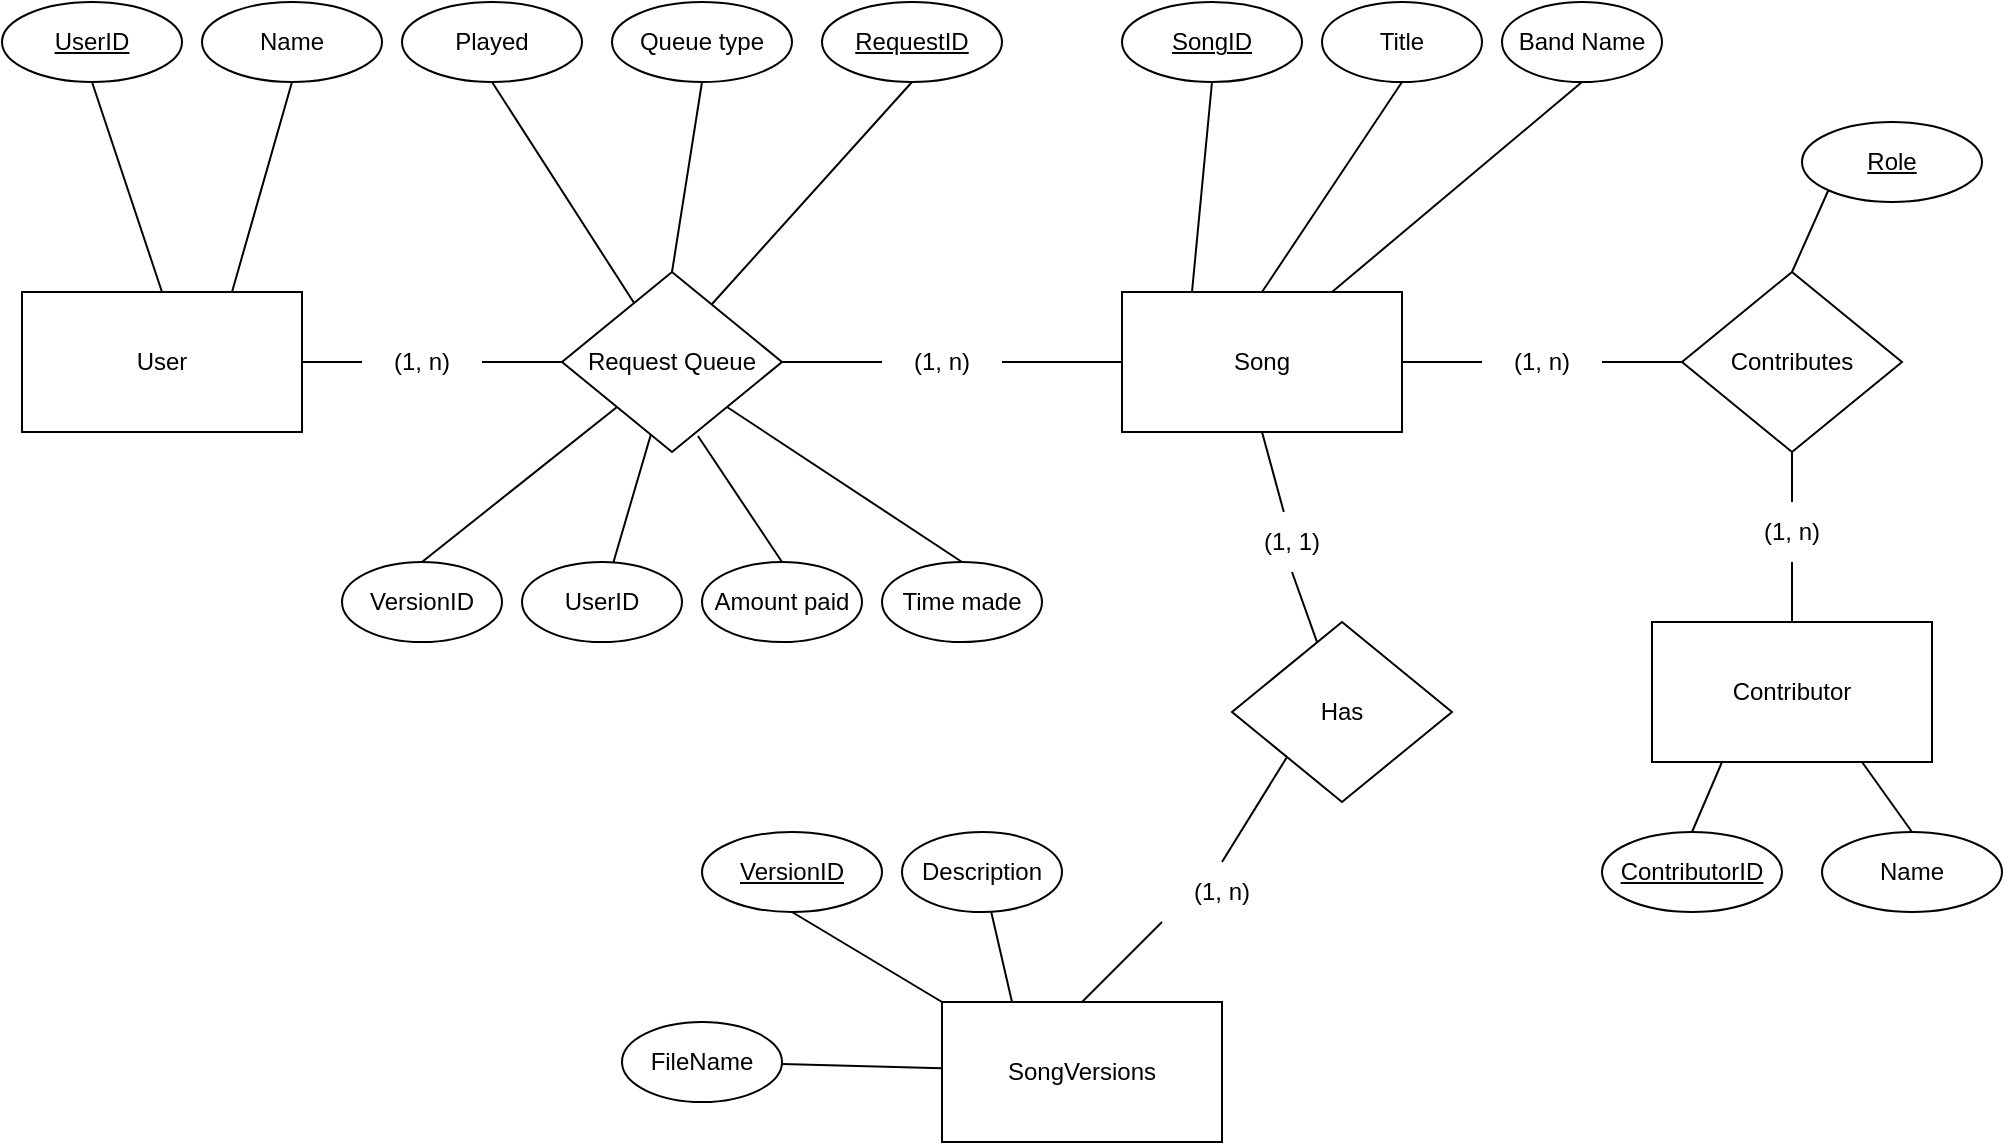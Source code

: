 <mxfile version="21.1.5" type="device">
  <diagram name="Page-1" id="jLnL63d28ECAaQiL935l">
    <mxGraphModel dx="1434" dy="821" grid="1" gridSize="10" guides="1" tooltips="1" connect="1" arrows="1" fold="1" page="1" pageScale="1" pageWidth="1100" pageHeight="850" math="0" shadow="0">
      <root>
        <mxCell id="0" />
        <mxCell id="1" parent="0" />
        <mxCell id="pWWXd3AjgrICyKJDim29-2" value="User" style="rounded=0;whiteSpace=wrap;html=1;" parent="1" vertex="1">
          <mxGeometry x="40" y="225" width="140" height="70" as="geometry" />
        </mxCell>
        <mxCell id="MMDmdCO0N-zPLMwiTdqs-8" style="rounded=0;orthogonalLoop=1;jettySize=auto;html=1;exitX=0.5;exitY=0;exitDx=0;exitDy=0;entryX=0.5;entryY=1;entryDx=0;entryDy=0;endArrow=none;endFill=0;" parent="1" source="pWWXd3AjgrICyKJDim29-3" target="MMDmdCO0N-zPLMwiTdqs-7" edge="1">
          <mxGeometry relative="1" as="geometry" />
        </mxCell>
        <mxCell id="pWWXd3AjgrICyKJDim29-3" value="Song" style="rounded=0;whiteSpace=wrap;html=1;" parent="1" vertex="1">
          <mxGeometry x="590" y="225" width="140" height="70" as="geometry" />
        </mxCell>
        <mxCell id="pWWXd3AjgrICyKJDim29-4" value="Request Queue" style="rhombus;whiteSpace=wrap;html=1;" parent="1" vertex="1">
          <mxGeometry x="310" y="215" width="110" height="90" as="geometry" />
        </mxCell>
        <mxCell id="pWWXd3AjgrICyKJDim29-5" value="" style="endArrow=none;html=1;rounded=0;exitX=0;exitY=0.5;exitDx=0;exitDy=0;entryX=1;entryY=0.5;entryDx=0;entryDy=0;" parent="1" source="pWWXd3AjgrICyKJDim29-37" target="pWWXd3AjgrICyKJDim29-2" edge="1">
          <mxGeometry width="50" height="50" relative="1" as="geometry">
            <mxPoint x="440" y="150" as="sourcePoint" />
            <mxPoint x="490" y="100" as="targetPoint" />
          </mxGeometry>
        </mxCell>
        <mxCell id="pWWXd3AjgrICyKJDim29-6" value="" style="endArrow=none;html=1;rounded=0;exitX=1;exitY=0.5;exitDx=0;exitDy=0;entryX=0;entryY=0.5;entryDx=0;entryDy=0;" parent="1" source="pWWXd3AjgrICyKJDim29-38" target="pWWXd3AjgrICyKJDim29-3" edge="1">
          <mxGeometry width="50" height="50" relative="1" as="geometry">
            <mxPoint x="660" y="90" as="sourcePoint" />
            <mxPoint x="710" y="40" as="targetPoint" />
          </mxGeometry>
        </mxCell>
        <mxCell id="pWWXd3AjgrICyKJDim29-7" value="&lt;u&gt;UserID&lt;/u&gt;" style="ellipse;whiteSpace=wrap;html=1;" parent="1" vertex="1">
          <mxGeometry x="30" y="80" width="90" height="40" as="geometry" />
        </mxCell>
        <mxCell id="pWWXd3AjgrICyKJDim29-8" value="Name" style="ellipse;whiteSpace=wrap;html=1;" parent="1" vertex="1">
          <mxGeometry x="130" y="80" width="90" height="40" as="geometry" />
        </mxCell>
        <mxCell id="pWWXd3AjgrICyKJDim29-9" value="" style="endArrow=none;html=1;rounded=0;exitX=0.5;exitY=0;exitDx=0;exitDy=0;entryX=0.5;entryY=1;entryDx=0;entryDy=0;" parent="1" source="pWWXd3AjgrICyKJDim29-2" target="pWWXd3AjgrICyKJDim29-7" edge="1">
          <mxGeometry width="50" height="50" relative="1" as="geometry">
            <mxPoint x="440" y="60" as="sourcePoint" />
            <mxPoint x="490" y="10" as="targetPoint" />
          </mxGeometry>
        </mxCell>
        <mxCell id="pWWXd3AjgrICyKJDim29-10" value="" style="endArrow=none;html=1;rounded=0;exitX=0.75;exitY=0;exitDx=0;exitDy=0;entryX=0.5;entryY=1;entryDx=0;entryDy=0;" parent="1" source="pWWXd3AjgrICyKJDim29-2" target="pWWXd3AjgrICyKJDim29-8" edge="1">
          <mxGeometry width="50" height="50" relative="1" as="geometry">
            <mxPoint x="520" y="10" as="sourcePoint" />
            <mxPoint x="570" y="2" as="targetPoint" />
          </mxGeometry>
        </mxCell>
        <mxCell id="pWWXd3AjgrICyKJDim29-11" value="&lt;u&gt;SongID&lt;/u&gt;" style="ellipse;whiteSpace=wrap;html=1;" parent="1" vertex="1">
          <mxGeometry x="590" y="80" width="90" height="40" as="geometry" />
        </mxCell>
        <mxCell id="pWWXd3AjgrICyKJDim29-12" value="" style="endArrow=none;html=1;rounded=0;exitX=0.25;exitY=0;exitDx=0;exitDy=0;entryX=0.5;entryY=1;entryDx=0;entryDy=0;" parent="1" source="pWWXd3AjgrICyKJDim29-3" target="pWWXd3AjgrICyKJDim29-11" edge="1">
          <mxGeometry width="50" height="50" relative="1" as="geometry">
            <mxPoint x="660" y="210" as="sourcePoint" />
            <mxPoint x="710" y="160" as="targetPoint" />
          </mxGeometry>
        </mxCell>
        <mxCell id="pWWXd3AjgrICyKJDim29-13" value="&lt;u&gt;RequestID&lt;/u&gt;" style="ellipse;whiteSpace=wrap;html=1;" parent="1" vertex="1">
          <mxGeometry x="440" y="80" width="90" height="40" as="geometry" />
        </mxCell>
        <mxCell id="pWWXd3AjgrICyKJDim29-14" value="Queue type" style="ellipse;whiteSpace=wrap;html=1;" parent="1" vertex="1">
          <mxGeometry x="335" y="80" width="90" height="40" as="geometry" />
        </mxCell>
        <mxCell id="pWWXd3AjgrICyKJDim29-15" value="Played" style="ellipse;whiteSpace=wrap;html=1;" parent="1" vertex="1">
          <mxGeometry x="230" y="80" width="90" height="40" as="geometry" />
        </mxCell>
        <mxCell id="pWWXd3AjgrICyKJDim29-16" value="" style="endArrow=none;html=1;rounded=0;exitX=0.682;exitY=0.178;exitDx=0;exitDy=0;entryX=0.5;entryY=1;entryDx=0;entryDy=0;exitPerimeter=0;" parent="1" source="pWWXd3AjgrICyKJDim29-4" target="pWWXd3AjgrICyKJDim29-13" edge="1">
          <mxGeometry width="50" height="50" relative="1" as="geometry">
            <mxPoint x="440" y="190" as="sourcePoint" />
            <mxPoint x="490" y="140" as="targetPoint" />
          </mxGeometry>
        </mxCell>
        <mxCell id="pWWXd3AjgrICyKJDim29-18" value="" style="endArrow=none;html=1;rounded=0;entryX=0.5;entryY=1;entryDx=0;entryDy=0;exitX=0.5;exitY=0;exitDx=0;exitDy=0;" parent="1" source="pWWXd3AjgrICyKJDim29-4" target="pWWXd3AjgrICyKJDim29-14" edge="1">
          <mxGeometry width="50" height="50" relative="1" as="geometry">
            <mxPoint x="355" y="220" as="sourcePoint" />
            <mxPoint x="490" y="140" as="targetPoint" />
          </mxGeometry>
        </mxCell>
        <mxCell id="pWWXd3AjgrICyKJDim29-19" value="" style="endArrow=none;html=1;rounded=0;entryX=0.5;entryY=1;entryDx=0;entryDy=0;" parent="1" source="pWWXd3AjgrICyKJDim29-4" target="pWWXd3AjgrICyKJDim29-15" edge="1">
          <mxGeometry width="50" height="50" relative="1" as="geometry">
            <mxPoint x="350" y="220" as="sourcePoint" />
            <mxPoint x="490" y="140" as="targetPoint" />
          </mxGeometry>
        </mxCell>
        <mxCell id="pWWXd3AjgrICyKJDim29-20" value="SongVersions" style="rounded=0;whiteSpace=wrap;html=1;" parent="1" vertex="1">
          <mxGeometry x="500" y="580" width="140" height="70" as="geometry" />
        </mxCell>
        <mxCell id="pWWXd3AjgrICyKJDim29-21" value="Contributor" style="rounded=0;whiteSpace=wrap;html=1;" parent="1" vertex="1">
          <mxGeometry x="855" y="390" width="140" height="70" as="geometry" />
        </mxCell>
        <mxCell id="pWWXd3AjgrICyKJDim29-22" value="Has" style="rhombus;whiteSpace=wrap;html=1;" parent="1" vertex="1">
          <mxGeometry x="645" y="390" width="110" height="90" as="geometry" />
        </mxCell>
        <mxCell id="pWWXd3AjgrICyKJDim29-23" value="" style="endArrow=none;html=1;rounded=0;exitX=0.5;exitY=1;exitDx=0;exitDy=0;" parent="1" source="pWWXd3AjgrICyKJDim29-39" target="pWWXd3AjgrICyKJDim29-22" edge="1">
          <mxGeometry width="50" height="50" relative="1" as="geometry">
            <mxPoint x="660" y="320" as="sourcePoint" />
            <mxPoint x="710" y="270" as="targetPoint" />
          </mxGeometry>
        </mxCell>
        <mxCell id="pWWXd3AjgrICyKJDim29-24" value="" style="endArrow=none;html=1;rounded=0;entryX=0.5;entryY=0;entryDx=0;entryDy=0;exitX=0;exitY=1;exitDx=0;exitDy=0;" parent="1" source="pWWXd3AjgrICyKJDim29-40" target="pWWXd3AjgrICyKJDim29-20" edge="1">
          <mxGeometry width="50" height="50" relative="1" as="geometry">
            <mxPoint x="660" y="320" as="sourcePoint" />
            <mxPoint x="710" y="270" as="targetPoint" />
          </mxGeometry>
        </mxCell>
        <mxCell id="pWWXd3AjgrICyKJDim29-25" value="Contributes" style="rhombus;whiteSpace=wrap;html=1;" parent="1" vertex="1">
          <mxGeometry x="870" y="215" width="110" height="90" as="geometry" />
        </mxCell>
        <mxCell id="pWWXd3AjgrICyKJDim29-26" value="" style="endArrow=none;html=1;rounded=0;entryX=0;entryY=0.5;entryDx=0;entryDy=0;exitX=1;exitY=0.5;exitDx=0;exitDy=0;" parent="1" source="pWWXd3AjgrICyKJDim29-42" target="pWWXd3AjgrICyKJDim29-25" edge="1">
          <mxGeometry width="50" height="50" relative="1" as="geometry">
            <mxPoint x="865" y="240" as="sourcePoint" />
            <mxPoint x="790" y="150" as="targetPoint" />
          </mxGeometry>
        </mxCell>
        <mxCell id="pWWXd3AjgrICyKJDim29-27" value="" style="endArrow=none;html=1;rounded=0;entryX=0.5;entryY=1;entryDx=0;entryDy=0;exitX=0.5;exitY=0;exitDx=0;exitDy=0;" parent="1" source="pWWXd3AjgrICyKJDim29-41" target="pWWXd3AjgrICyKJDim29-25" edge="1">
          <mxGeometry width="50" height="50" relative="1" as="geometry">
            <mxPoint x="760" y="250" as="sourcePoint" />
            <mxPoint x="790" y="190" as="targetPoint" />
          </mxGeometry>
        </mxCell>
        <mxCell id="pWWXd3AjgrICyKJDim29-28" value="&lt;u&gt;VersionID&lt;/u&gt;" style="ellipse;whiteSpace=wrap;html=1;" parent="1" vertex="1">
          <mxGeometry x="380" y="495" width="90" height="40" as="geometry" />
        </mxCell>
        <mxCell id="pWWXd3AjgrICyKJDim29-29" value="&lt;u&gt;ContributorID&lt;/u&gt;" style="ellipse;whiteSpace=wrap;html=1;" parent="1" vertex="1">
          <mxGeometry x="830" y="495" width="90" height="40" as="geometry" />
        </mxCell>
        <mxCell id="pWWXd3AjgrICyKJDim29-31" value="" style="endArrow=none;html=1;rounded=0;entryX=0;entryY=0;entryDx=0;entryDy=0;exitX=0.5;exitY=1;exitDx=0;exitDy=0;" parent="1" source="pWWXd3AjgrICyKJDim29-28" target="pWWXd3AjgrICyKJDim29-20" edge="1">
          <mxGeometry width="50" height="50" relative="1" as="geometry">
            <mxPoint x="660" y="480" as="sourcePoint" />
            <mxPoint x="710" y="430" as="targetPoint" />
          </mxGeometry>
        </mxCell>
        <mxCell id="pWWXd3AjgrICyKJDim29-32" value="" style="endArrow=none;html=1;rounded=0;entryX=0.25;entryY=1;entryDx=0;entryDy=0;exitX=0.5;exitY=0;exitDx=0;exitDy=0;" parent="1" source="pWWXd3AjgrICyKJDim29-29" target="pWWXd3AjgrICyKJDim29-21" edge="1">
          <mxGeometry width="50" height="50" relative="1" as="geometry">
            <mxPoint x="770" y="380" as="sourcePoint" />
            <mxPoint x="820" y="330" as="targetPoint" />
          </mxGeometry>
        </mxCell>
        <mxCell id="pWWXd3AjgrICyKJDim29-33" value="Name" style="ellipse;whiteSpace=wrap;html=1;" parent="1" vertex="1">
          <mxGeometry x="940" y="495" width="90" height="40" as="geometry" />
        </mxCell>
        <mxCell id="pWWXd3AjgrICyKJDim29-34" value="" style="endArrow=none;html=1;rounded=0;entryX=0.75;entryY=1;entryDx=0;entryDy=0;exitX=0.5;exitY=0;exitDx=0;exitDy=0;" parent="1" source="pWWXd3AjgrICyKJDim29-33" target="pWWXd3AjgrICyKJDim29-21" edge="1">
          <mxGeometry width="50" height="50" relative="1" as="geometry">
            <mxPoint x="770" y="440" as="sourcePoint" />
            <mxPoint x="820" y="390" as="targetPoint" />
          </mxGeometry>
        </mxCell>
        <mxCell id="pWWXd3AjgrICyKJDim29-35" value="&lt;u&gt;Role&lt;/u&gt;" style="ellipse;whiteSpace=wrap;html=1;" parent="1" vertex="1">
          <mxGeometry x="930" y="140" width="90" height="40" as="geometry" />
        </mxCell>
        <mxCell id="pWWXd3AjgrICyKJDim29-36" value="" style="endArrow=none;html=1;rounded=0;entryX=0;entryY=1;entryDx=0;entryDy=0;exitX=0.5;exitY=0;exitDx=0;exitDy=0;" parent="1" source="pWWXd3AjgrICyKJDim29-25" target="pWWXd3AjgrICyKJDim29-35" edge="1">
          <mxGeometry width="50" height="50" relative="1" as="geometry">
            <mxPoint x="970" y="280" as="sourcePoint" />
            <mxPoint x="760" y="270" as="targetPoint" />
          </mxGeometry>
        </mxCell>
        <mxCell id="MMDmdCO0N-zPLMwiTdqs-1" value="" style="endArrow=none;html=1;rounded=0;exitX=0;exitY=0.5;exitDx=0;exitDy=0;entryX=1;entryY=0.5;entryDx=0;entryDy=0;" parent="1" source="pWWXd3AjgrICyKJDim29-4" target="pWWXd3AjgrICyKJDim29-37" edge="1">
          <mxGeometry width="50" height="50" relative="1" as="geometry">
            <mxPoint x="440" y="100" as="sourcePoint" />
            <mxPoint x="440" as="targetPoint" />
          </mxGeometry>
        </mxCell>
        <mxCell id="pWWXd3AjgrICyKJDim29-37" value="(1, n)" style="text;html=1;strokeColor=none;fillColor=none;align=center;verticalAlign=middle;whiteSpace=wrap;rounded=0;" parent="1" vertex="1">
          <mxGeometry x="210" y="245" width="60" height="30" as="geometry" />
        </mxCell>
        <mxCell id="MMDmdCO0N-zPLMwiTdqs-2" value="" style="endArrow=none;html=1;rounded=0;exitX=1;exitY=0.5;exitDx=0;exitDy=0;entryX=0;entryY=0.5;entryDx=0;entryDy=0;" parent="1" source="pWWXd3AjgrICyKJDim29-4" target="pWWXd3AjgrICyKJDim29-38" edge="1">
          <mxGeometry width="50" height="50" relative="1" as="geometry">
            <mxPoint x="440" y="190" as="sourcePoint" />
            <mxPoint x="440" y="290" as="targetPoint" />
          </mxGeometry>
        </mxCell>
        <mxCell id="pWWXd3AjgrICyKJDim29-38" value="(1, n)" style="text;html=1;strokeColor=none;fillColor=none;align=center;verticalAlign=middle;whiteSpace=wrap;rounded=0;" parent="1" vertex="1">
          <mxGeometry x="470" y="245" width="60" height="30" as="geometry" />
        </mxCell>
        <mxCell id="MMDmdCO0N-zPLMwiTdqs-3" value="" style="endArrow=none;html=1;rounded=0;entryX=0;entryY=0.5;entryDx=0;entryDy=0;exitX=1;exitY=0.5;exitDx=0;exitDy=0;" parent="1" source="pWWXd3AjgrICyKJDim29-3" target="pWWXd3AjgrICyKJDim29-42" edge="1">
          <mxGeometry width="50" height="50" relative="1" as="geometry">
            <mxPoint x="730" y="300" as="sourcePoint" />
            <mxPoint x="808" y="373" as="targetPoint" />
          </mxGeometry>
        </mxCell>
        <mxCell id="pWWXd3AjgrICyKJDim29-42" value="(1, n)" style="text;html=1;strokeColor=none;fillColor=none;align=center;verticalAlign=middle;whiteSpace=wrap;rounded=0;" parent="1" vertex="1">
          <mxGeometry x="770" y="245" width="60" height="30" as="geometry" />
        </mxCell>
        <mxCell id="MMDmdCO0N-zPLMwiTdqs-4" value="" style="endArrow=none;html=1;rounded=0;exitX=0.5;exitY=1;exitDx=0;exitDy=0;" parent="1" source="pWWXd3AjgrICyKJDim29-3" target="pWWXd3AjgrICyKJDim29-39" edge="1">
          <mxGeometry width="50" height="50" relative="1" as="geometry">
            <mxPoint x="660" y="310" as="sourcePoint" />
            <mxPoint x="528" y="369" as="targetPoint" />
          </mxGeometry>
        </mxCell>
        <mxCell id="pWWXd3AjgrICyKJDim29-39" value="(1, 1)" style="text;html=1;strokeColor=none;fillColor=none;align=center;verticalAlign=middle;whiteSpace=wrap;rounded=0;" parent="1" vertex="1">
          <mxGeometry x="645" y="335" width="60" height="30" as="geometry" />
        </mxCell>
        <mxCell id="MMDmdCO0N-zPLMwiTdqs-5" value="" style="endArrow=none;html=1;rounded=0;entryX=0.5;entryY=0;entryDx=0;entryDy=0;exitX=0;exitY=1;exitDx=0;exitDy=0;" parent="1" source="pWWXd3AjgrICyKJDim29-22" target="pWWXd3AjgrICyKJDim29-40" edge="1">
          <mxGeometry width="50" height="50" relative="1" as="geometry">
            <mxPoint x="478" y="418" as="sourcePoint" />
            <mxPoint x="420" y="490" as="targetPoint" />
          </mxGeometry>
        </mxCell>
        <mxCell id="pWWXd3AjgrICyKJDim29-40" value="(1, n)" style="text;html=1;strokeColor=none;fillColor=none;align=center;verticalAlign=middle;whiteSpace=wrap;rounded=0;" parent="1" vertex="1">
          <mxGeometry x="610" y="510" width="60" height="30" as="geometry" />
        </mxCell>
        <mxCell id="MMDmdCO0N-zPLMwiTdqs-17" style="rounded=0;orthogonalLoop=1;jettySize=auto;html=1;exitX=0.5;exitY=1;exitDx=0;exitDy=0;endArrow=none;endFill=0;" parent="1" source="pWWXd3AjgrICyKJDim29-41" target="pWWXd3AjgrICyKJDim29-21" edge="1">
          <mxGeometry relative="1" as="geometry" />
        </mxCell>
        <mxCell id="pWWXd3AjgrICyKJDim29-41" value="(1, n)" style="text;html=1;strokeColor=none;fillColor=none;align=center;verticalAlign=middle;whiteSpace=wrap;rounded=0;" parent="1" vertex="1">
          <mxGeometry x="895" y="330" width="60" height="30" as="geometry" />
        </mxCell>
        <mxCell id="MMDmdCO0N-zPLMwiTdqs-7" value="Title" style="ellipse;whiteSpace=wrap;html=1;" parent="1" vertex="1">
          <mxGeometry x="690" y="80" width="80" height="40" as="geometry" />
        </mxCell>
        <mxCell id="MMDmdCO0N-zPLMwiTdqs-13" style="rounded=0;orthogonalLoop=1;jettySize=auto;html=1;exitX=0.5;exitY=1;exitDx=0;exitDy=0;endArrow=none;endFill=0;entryX=0.75;entryY=0;entryDx=0;entryDy=0;" parent="1" source="MMDmdCO0N-zPLMwiTdqs-10" target="pWWXd3AjgrICyKJDim29-3" edge="1">
          <mxGeometry relative="1" as="geometry" />
        </mxCell>
        <mxCell id="MMDmdCO0N-zPLMwiTdqs-10" value="Band Name" style="ellipse;whiteSpace=wrap;html=1;" parent="1" vertex="1">
          <mxGeometry x="780" y="80" width="80" height="40" as="geometry" />
        </mxCell>
        <mxCell id="MMDmdCO0N-zPLMwiTdqs-15" value="" style="rounded=0;orthogonalLoop=1;jettySize=auto;html=1;endArrow=none;endFill=0;entryX=0.25;entryY=0;entryDx=0;entryDy=0;" parent="1" source="MMDmdCO0N-zPLMwiTdqs-14" target="pWWXd3AjgrICyKJDim29-20" edge="1">
          <mxGeometry relative="1" as="geometry" />
        </mxCell>
        <mxCell id="MMDmdCO0N-zPLMwiTdqs-14" value="Description" style="ellipse;whiteSpace=wrap;html=1;" parent="1" vertex="1">
          <mxGeometry x="480" y="495" width="80" height="40" as="geometry" />
        </mxCell>
        <mxCell id="ExJ6s1Ns2m31JPhLSBN5-2" style="rounded=0;orthogonalLoop=1;jettySize=auto;html=1;exitX=0.5;exitY=0;exitDx=0;exitDy=0;entryX=1;entryY=1;entryDx=0;entryDy=0;endArrow=none;endFill=0;" parent="1" source="ExJ6s1Ns2m31JPhLSBN5-1" target="pWWXd3AjgrICyKJDim29-4" edge="1">
          <mxGeometry relative="1" as="geometry" />
        </mxCell>
        <mxCell id="ExJ6s1Ns2m31JPhLSBN5-1" value="Time made" style="ellipse;whiteSpace=wrap;html=1;" parent="1" vertex="1">
          <mxGeometry x="470" y="360" width="80" height="40" as="geometry" />
        </mxCell>
        <mxCell id="ExJ6s1Ns2m31JPhLSBN5-11" style="edgeStyle=none;rounded=0;orthogonalLoop=1;jettySize=auto;html=1;exitX=0.5;exitY=0;exitDx=0;exitDy=0;entryX=0.618;entryY=0.911;entryDx=0;entryDy=0;endArrow=none;endFill=0;entryPerimeter=0;" parent="1" source="ExJ6s1Ns2m31JPhLSBN5-10" target="pWWXd3AjgrICyKJDim29-4" edge="1">
          <mxGeometry relative="1" as="geometry" />
        </mxCell>
        <mxCell id="ExJ6s1Ns2m31JPhLSBN5-10" value="Amount paid" style="ellipse;whiteSpace=wrap;html=1;" parent="1" vertex="1">
          <mxGeometry x="380" y="360" width="80" height="40" as="geometry" />
        </mxCell>
        <mxCell id="8-SLwf79AyAOCicBav4n-2" value="" style="rounded=0;orthogonalLoop=1;jettySize=auto;html=1;endArrow=none;endFill=0;" edge="1" parent="1" source="8-SLwf79AyAOCicBav4n-1" target="pWWXd3AjgrICyKJDim29-20">
          <mxGeometry relative="1" as="geometry" />
        </mxCell>
        <mxCell id="8-SLwf79AyAOCicBav4n-1" value="FileName" style="ellipse;whiteSpace=wrap;html=1;" vertex="1" parent="1">
          <mxGeometry x="340" y="590" width="80" height="40" as="geometry" />
        </mxCell>
        <mxCell id="8-SLwf79AyAOCicBav4n-5" style="rounded=0;orthogonalLoop=1;jettySize=auto;html=1;exitX=0.5;exitY=0;exitDx=0;exitDy=0;entryX=0;entryY=1;entryDx=0;entryDy=0;endArrow=none;endFill=0;" edge="1" parent="1" source="8-SLwf79AyAOCicBav4n-3" target="pWWXd3AjgrICyKJDim29-4">
          <mxGeometry relative="1" as="geometry" />
        </mxCell>
        <mxCell id="8-SLwf79AyAOCicBav4n-3" value="VersionID" style="ellipse;whiteSpace=wrap;html=1;" vertex="1" parent="1">
          <mxGeometry x="200" y="360" width="80" height="40" as="geometry" />
        </mxCell>
        <mxCell id="8-SLwf79AyAOCicBav4n-8" value="" style="rounded=0;orthogonalLoop=1;jettySize=auto;html=1;endArrow=none;endFill=0;" edge="1" parent="1" source="8-SLwf79AyAOCicBav4n-7" target="pWWXd3AjgrICyKJDim29-4">
          <mxGeometry relative="1" as="geometry" />
        </mxCell>
        <mxCell id="8-SLwf79AyAOCicBav4n-7" value="UserID" style="ellipse;whiteSpace=wrap;html=1;" vertex="1" parent="1">
          <mxGeometry x="290" y="360" width="80" height="40" as="geometry" />
        </mxCell>
      </root>
    </mxGraphModel>
  </diagram>
</mxfile>
